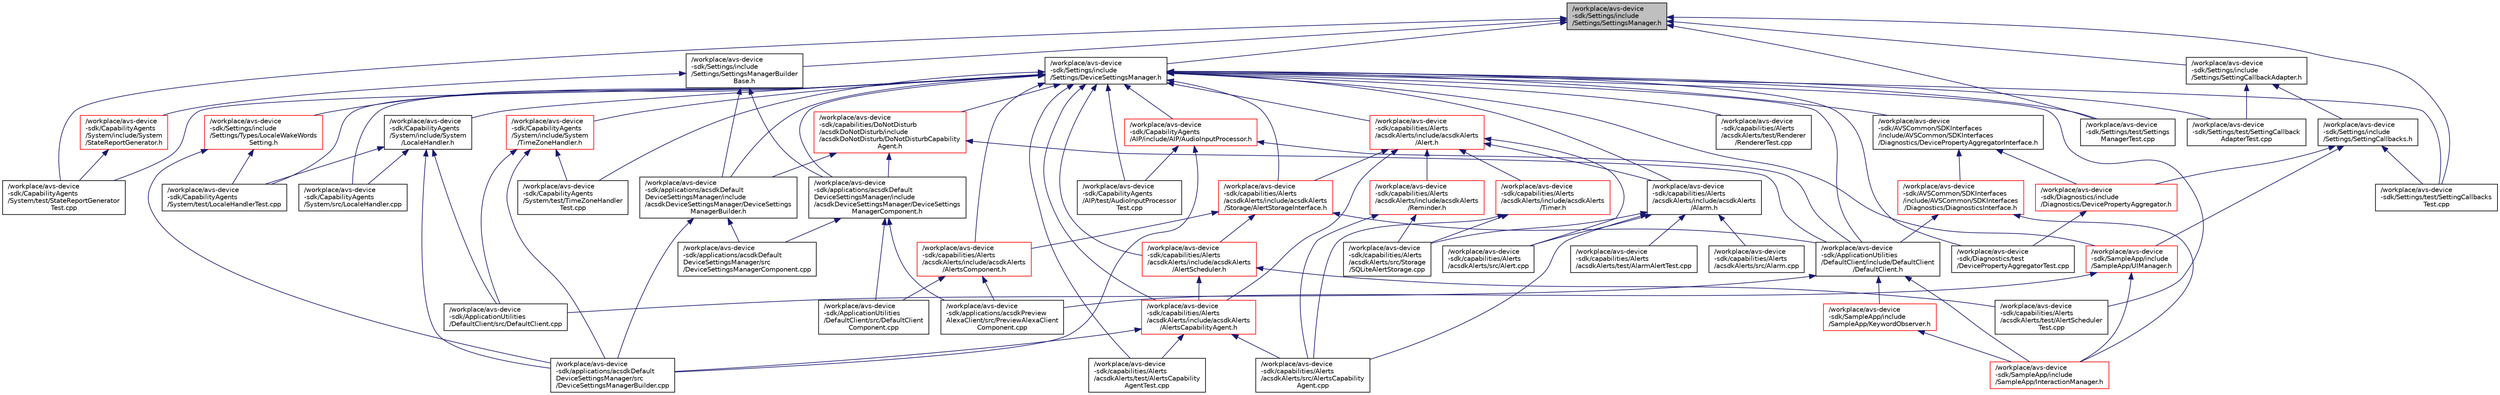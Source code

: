 digraph "/workplace/avs-device-sdk/Settings/include/Settings/SettingsManager.h"
{
  edge [fontname="Helvetica",fontsize="10",labelfontname="Helvetica",labelfontsize="10"];
  node [fontname="Helvetica",fontsize="10",shape=record];
  Node40 [label="/workplace/avs-device\l-sdk/Settings/include\l/Settings/SettingsManager.h",height=0.2,width=0.4,color="black", fillcolor="grey75", style="filled", fontcolor="black"];
  Node40 -> Node41 [dir="back",color="midnightblue",fontsize="10",style="solid",fontname="Helvetica"];
  Node41 [label="/workplace/avs-device\l-sdk/CapabilityAgents\l/System/test/StateReportGenerator\lTest.cpp",height=0.2,width=0.4,color="black", fillcolor="white", style="filled",URL="$_state_report_generator_test_8cpp.html"];
  Node40 -> Node42 [dir="back",color="midnightblue",fontsize="10",style="solid",fontname="Helvetica"];
  Node42 [label="/workplace/avs-device\l-sdk/Settings/include\l/Settings/DeviceSettingsManager.h",height=0.2,width=0.4,color="black", fillcolor="white", style="filled",URL="$_device_settings_manager_8h.html"];
  Node42 -> Node43 [dir="back",color="midnightblue",fontsize="10",style="solid",fontname="Helvetica"];
  Node43 [label="/workplace/avs-device\l-sdk/applications/acsdkDefault\lDeviceSettingsManager/include\l/acsdkDeviceSettingsManager/DeviceSettings\lManagerBuilder.h",height=0.2,width=0.4,color="black", fillcolor="white", style="filled",URL="$_device_settings_manager_builder_8h.html"];
  Node43 -> Node44 [dir="back",color="midnightblue",fontsize="10",style="solid",fontname="Helvetica"];
  Node44 [label="/workplace/avs-device\l-sdk/applications/acsdkDefault\lDeviceSettingsManager/src\l/DeviceSettingsManagerBuilder.cpp",height=0.2,width=0.4,color="black", fillcolor="white", style="filled",URL="$_device_settings_manager_builder_8cpp.html"];
  Node43 -> Node45 [dir="back",color="midnightblue",fontsize="10",style="solid",fontname="Helvetica"];
  Node45 [label="/workplace/avs-device\l-sdk/applications/acsdkDefault\lDeviceSettingsManager/src\l/DeviceSettingsManagerComponent.cpp",height=0.2,width=0.4,color="black", fillcolor="white", style="filled",URL="$_device_settings_manager_component_8cpp.html"];
  Node42 -> Node46 [dir="back",color="midnightblue",fontsize="10",style="solid",fontname="Helvetica"];
  Node46 [label="/workplace/avs-device\l-sdk/applications/acsdkDefault\lDeviceSettingsManager/include\l/acsdkDeviceSettingsManager/DeviceSettings\lManagerComponent.h",height=0.2,width=0.4,color="black", fillcolor="white", style="filled",URL="$_device_settings_manager_component_8h.html"];
  Node46 -> Node45 [dir="back",color="midnightblue",fontsize="10",style="solid",fontname="Helvetica"];
  Node46 -> Node47 [dir="back",color="midnightblue",fontsize="10",style="solid",fontname="Helvetica"];
  Node47 [label="/workplace/avs-device\l-sdk/applications/acsdkPreview\lAlexaClient/src/PreviewAlexaClient\lComponent.cpp",height=0.2,width=0.4,color="black", fillcolor="white", style="filled",URL="$_preview_alexa_client_component_8cpp.html"];
  Node46 -> Node48 [dir="back",color="midnightblue",fontsize="10",style="solid",fontname="Helvetica"];
  Node48 [label="/workplace/avs-device\l-sdk/ApplicationUtilities\l/DefaultClient/src/DefaultClient\lComponent.cpp",height=0.2,width=0.4,color="black", fillcolor="white", style="filled",URL="$_default_client_component_8cpp.html"];
  Node42 -> Node49 [dir="back",color="midnightblue",fontsize="10",style="solid",fontname="Helvetica"];
  Node49 [label="/workplace/avs-device\l-sdk/ApplicationUtilities\l/DefaultClient/include/DefaultClient\l/DefaultClient.h",height=0.2,width=0.4,color="black", fillcolor="white", style="filled",URL="$_default_client_8h.html"];
  Node49 -> Node50 [dir="back",color="midnightblue",fontsize="10",style="solid",fontname="Helvetica"];
  Node50 [label="/workplace/avs-device\l-sdk/ApplicationUtilities\l/DefaultClient/src/DefaultClient.cpp",height=0.2,width=0.4,color="black", fillcolor="white", style="filled",URL="$_default_client_8cpp.html"];
  Node49 -> Node51 [dir="back",color="midnightblue",fontsize="10",style="solid",fontname="Helvetica"];
  Node51 [label="/workplace/avs-device\l-sdk/SampleApp/include\l/SampleApp/InteractionManager.h",height=0.2,width=0.4,color="red", fillcolor="white", style="filled",URL="$_interaction_manager_8h.html"];
  Node49 -> Node61 [dir="back",color="midnightblue",fontsize="10",style="solid",fontname="Helvetica"];
  Node61 [label="/workplace/avs-device\l-sdk/SampleApp/include\l/SampleApp/KeywordObserver.h",height=0.2,width=0.4,color="red", fillcolor="white", style="filled",URL="$_keyword_observer_8h.html"];
  Node61 -> Node51 [dir="back",color="midnightblue",fontsize="10",style="solid",fontname="Helvetica"];
  Node42 -> Node63 [dir="back",color="midnightblue",fontsize="10",style="solid",fontname="Helvetica"];
  Node63 [label="/workplace/avs-device\l-sdk/AVSCommon/SDKInterfaces\l/include/AVSCommon/SDKInterfaces\l/Diagnostics/DevicePropertyAggregatorInterface.h",height=0.2,width=0.4,color="black", fillcolor="white", style="filled",URL="$_device_property_aggregator_interface_8h.html"];
  Node63 -> Node64 [dir="back",color="midnightblue",fontsize="10",style="solid",fontname="Helvetica"];
  Node64 [label="/workplace/avs-device\l-sdk/AVSCommon/SDKInterfaces\l/include/AVSCommon/SDKInterfaces\l/Diagnostics/DiagnosticsInterface.h",height=0.2,width=0.4,color="red", fillcolor="white", style="filled",URL="$_diagnostics_interface_8h.html"];
  Node64 -> Node49 [dir="back",color="midnightblue",fontsize="10",style="solid",fontname="Helvetica"];
  Node64 -> Node51 [dir="back",color="midnightblue",fontsize="10",style="solid",fontname="Helvetica"];
  Node63 -> Node69 [dir="back",color="midnightblue",fontsize="10",style="solid",fontname="Helvetica"];
  Node69 [label="/workplace/avs-device\l-sdk/Diagnostics/include\l/Diagnostics/DevicePropertyAggregator.h",height=0.2,width=0.4,color="red", fillcolor="white", style="filled",URL="$_device_property_aggregator_8h.html"];
  Node69 -> Node71 [dir="back",color="midnightblue",fontsize="10",style="solid",fontname="Helvetica"];
  Node71 [label="/workplace/avs-device\l-sdk/Diagnostics/test\l/DevicePropertyAggregatorTest.cpp",height=0.2,width=0.4,color="black", fillcolor="white", style="filled",URL="$_device_property_aggregator_test_8cpp.html"];
  Node42 -> Node72 [dir="back",color="midnightblue",fontsize="10",style="solid",fontname="Helvetica"];
  Node72 [label="/workplace/avs-device\l-sdk/capabilities/Alerts\l/acsdkAlerts/include/acsdkAlerts\l/Alarm.h",height=0.2,width=0.4,color="black", fillcolor="white", style="filled",URL="$_alarm_8h.html"];
  Node72 -> Node73 [dir="back",color="midnightblue",fontsize="10",style="solid",fontname="Helvetica"];
  Node73 [label="/workplace/avs-device\l-sdk/capabilities/Alerts\l/acsdkAlerts/src/Alarm.cpp",height=0.2,width=0.4,color="black", fillcolor="white", style="filled",URL="$_alarm_8cpp.html"];
  Node72 -> Node74 [dir="back",color="midnightblue",fontsize="10",style="solid",fontname="Helvetica"];
  Node74 [label="/workplace/avs-device\l-sdk/capabilities/Alerts\l/acsdkAlerts/src/Alert.cpp",height=0.2,width=0.4,color="black", fillcolor="white", style="filled",URL="$_alert_8cpp.html"];
  Node72 -> Node75 [dir="back",color="midnightblue",fontsize="10",style="solid",fontname="Helvetica"];
  Node75 [label="/workplace/avs-device\l-sdk/capabilities/Alerts\l/acsdkAlerts/src/AlertsCapability\lAgent.cpp",height=0.2,width=0.4,color="black", fillcolor="white", style="filled",URL="$_alerts_capability_agent_8cpp.html"];
  Node72 -> Node76 [dir="back",color="midnightblue",fontsize="10",style="solid",fontname="Helvetica"];
  Node76 [label="/workplace/avs-device\l-sdk/capabilities/Alerts\l/acsdkAlerts/src/Storage\l/SQLiteAlertStorage.cpp",height=0.2,width=0.4,color="black", fillcolor="white", style="filled",URL="$_s_q_lite_alert_storage_8cpp.html"];
  Node72 -> Node77 [dir="back",color="midnightblue",fontsize="10",style="solid",fontname="Helvetica"];
  Node77 [label="/workplace/avs-device\l-sdk/capabilities/Alerts\l/acsdkAlerts/test/AlarmAlertTest.cpp",height=0.2,width=0.4,color="black", fillcolor="white", style="filled",URL="$_alarm_alert_test_8cpp.html"];
  Node42 -> Node78 [dir="back",color="midnightblue",fontsize="10",style="solid",fontname="Helvetica"];
  Node78 [label="/workplace/avs-device\l-sdk/capabilities/Alerts\l/acsdkAlerts/include/acsdkAlerts\l/Alert.h",height=0.2,width=0.4,color="red", fillcolor="white", style="filled",URL="$_alert_8h.html"];
  Node78 -> Node72 [dir="back",color="midnightblue",fontsize="10",style="solid",fontname="Helvetica"];
  Node78 -> Node79 [dir="back",color="midnightblue",fontsize="10",style="solid",fontname="Helvetica"];
  Node79 [label="/workplace/avs-device\l-sdk/capabilities/Alerts\l/acsdkAlerts/include/acsdkAlerts\l/AlertsCapabilityAgent.h",height=0.2,width=0.4,color="red", fillcolor="white", style="filled",URL="$_alerts_capability_agent_8h.html"];
  Node79 -> Node44 [dir="back",color="midnightblue",fontsize="10",style="solid",fontname="Helvetica"];
  Node79 -> Node75 [dir="back",color="midnightblue",fontsize="10",style="solid",fontname="Helvetica"];
  Node79 -> Node81 [dir="back",color="midnightblue",fontsize="10",style="solid",fontname="Helvetica"];
  Node81 [label="/workplace/avs-device\l-sdk/capabilities/Alerts\l/acsdkAlerts/test/AlertsCapability\lAgentTest.cpp",height=0.2,width=0.4,color="black", fillcolor="white", style="filled",URL="$_alerts_capability_agent_test_8cpp.html"];
  Node78 -> Node83 [dir="back",color="midnightblue",fontsize="10",style="solid",fontname="Helvetica"];
  Node83 [label="/workplace/avs-device\l-sdk/capabilities/Alerts\l/acsdkAlerts/include/acsdkAlerts\l/Reminder.h",height=0.2,width=0.4,color="red", fillcolor="white", style="filled",URL="$_reminder_8h.html"];
  Node83 -> Node75 [dir="back",color="midnightblue",fontsize="10",style="solid",fontname="Helvetica"];
  Node83 -> Node76 [dir="back",color="midnightblue",fontsize="10",style="solid",fontname="Helvetica"];
  Node78 -> Node86 [dir="back",color="midnightblue",fontsize="10",style="solid",fontname="Helvetica"];
  Node86 [label="/workplace/avs-device\l-sdk/capabilities/Alerts\l/acsdkAlerts/include/acsdkAlerts\l/Storage/AlertStorageInterface.h",height=0.2,width=0.4,color="red", fillcolor="white", style="filled",URL="$_alert_storage_interface_8h.html"];
  Node86 -> Node49 [dir="back",color="midnightblue",fontsize="10",style="solid",fontname="Helvetica"];
  Node86 -> Node87 [dir="back",color="midnightblue",fontsize="10",style="solid",fontname="Helvetica"];
  Node87 [label="/workplace/avs-device\l-sdk/capabilities/Alerts\l/acsdkAlerts/include/acsdkAlerts\l/AlertScheduler.h",height=0.2,width=0.4,color="red", fillcolor="white", style="filled",URL="$_alert_scheduler_8h.html"];
  Node87 -> Node79 [dir="back",color="midnightblue",fontsize="10",style="solid",fontname="Helvetica"];
  Node87 -> Node89 [dir="back",color="midnightblue",fontsize="10",style="solid",fontname="Helvetica"];
  Node89 [label="/workplace/avs-device\l-sdk/capabilities/Alerts\l/acsdkAlerts/test/AlertScheduler\lTest.cpp",height=0.2,width=0.4,color="black", fillcolor="white", style="filled",URL="$_alert_scheduler_test_8cpp.html"];
  Node86 -> Node90 [dir="back",color="midnightblue",fontsize="10",style="solid",fontname="Helvetica"];
  Node90 [label="/workplace/avs-device\l-sdk/capabilities/Alerts\l/acsdkAlerts/include/acsdkAlerts\l/AlertsComponent.h",height=0.2,width=0.4,color="red", fillcolor="white", style="filled",URL="$_alerts_component_8h.html"];
  Node90 -> Node47 [dir="back",color="midnightblue",fontsize="10",style="solid",fontname="Helvetica"];
  Node90 -> Node48 [dir="back",color="midnightblue",fontsize="10",style="solid",fontname="Helvetica"];
  Node78 -> Node92 [dir="back",color="midnightblue",fontsize="10",style="solid",fontname="Helvetica"];
  Node92 [label="/workplace/avs-device\l-sdk/capabilities/Alerts\l/acsdkAlerts/include/acsdkAlerts\l/Timer.h",height=0.2,width=0.4,color="red", fillcolor="white", style="filled",URL="$capabilities_2_alerts_2acsdk_alerts_2include_2acsdk_alerts_2_timer_8h.html"];
  Node92 -> Node75 [dir="back",color="midnightblue",fontsize="10",style="solid",fontname="Helvetica"];
  Node92 -> Node76 [dir="back",color="midnightblue",fontsize="10",style="solid",fontname="Helvetica"];
  Node78 -> Node74 [dir="back",color="midnightblue",fontsize="10",style="solid",fontname="Helvetica"];
  Node42 -> Node79 [dir="back",color="midnightblue",fontsize="10",style="solid",fontname="Helvetica"];
  Node42 -> Node87 [dir="back",color="midnightblue",fontsize="10",style="solid",fontname="Helvetica"];
  Node42 -> Node90 [dir="back",color="midnightblue",fontsize="10",style="solid",fontname="Helvetica"];
  Node42 -> Node86 [dir="back",color="midnightblue",fontsize="10",style="solid",fontname="Helvetica"];
  Node42 -> Node81 [dir="back",color="midnightblue",fontsize="10",style="solid",fontname="Helvetica"];
  Node42 -> Node89 [dir="back",color="midnightblue",fontsize="10",style="solid",fontname="Helvetica"];
  Node42 -> Node96 [dir="back",color="midnightblue",fontsize="10",style="solid",fontname="Helvetica"];
  Node96 [label="/workplace/avs-device\l-sdk/capabilities/Alerts\l/acsdkAlerts/test/Renderer\l/RendererTest.cpp",height=0.2,width=0.4,color="black", fillcolor="white", style="filled",URL="$_renderer_test_8cpp.html"];
  Node42 -> Node97 [dir="back",color="midnightblue",fontsize="10",style="solid",fontname="Helvetica"];
  Node97 [label="/workplace/avs-device\l-sdk/capabilities/DoNotDisturb\l/acsdkDoNotDisturb/include\l/acsdkDoNotDisturb/DoNotDisturbCapability\lAgent.h",height=0.2,width=0.4,color="red", fillcolor="white", style="filled",URL="$_do_not_disturb_capability_agent_8h.html"];
  Node97 -> Node43 [dir="back",color="midnightblue",fontsize="10",style="solid",fontname="Helvetica"];
  Node97 -> Node46 [dir="back",color="midnightblue",fontsize="10",style="solid",fontname="Helvetica"];
  Node97 -> Node49 [dir="back",color="midnightblue",fontsize="10",style="solid",fontname="Helvetica"];
  Node42 -> Node102 [dir="back",color="midnightblue",fontsize="10",style="solid",fontname="Helvetica"];
  Node102 [label="/workplace/avs-device\l-sdk/CapabilityAgents\l/AIP/include/AIP/AudioInputProcessor.h",height=0.2,width=0.4,color="red", fillcolor="white", style="filled",URL="$_audio_input_processor_8h.html"];
  Node102 -> Node44 [dir="back",color="midnightblue",fontsize="10",style="solid",fontname="Helvetica"];
  Node102 -> Node49 [dir="back",color="midnightblue",fontsize="10",style="solid",fontname="Helvetica"];
  Node102 -> Node109 [dir="back",color="midnightblue",fontsize="10",style="solid",fontname="Helvetica"];
  Node109 [label="/workplace/avs-device\l-sdk/CapabilityAgents\l/AIP/test/AudioInputProcessor\lTest.cpp",height=0.2,width=0.4,color="black", fillcolor="white", style="filled",URL="$_audio_input_processor_test_8cpp.html"];
  Node42 -> Node109 [dir="back",color="midnightblue",fontsize="10",style="solid",fontname="Helvetica"];
  Node42 -> Node112 [dir="back",color="midnightblue",fontsize="10",style="solid",fontname="Helvetica"];
  Node112 [label="/workplace/avs-device\l-sdk/CapabilityAgents\l/System/include/System\l/LocaleHandler.h",height=0.2,width=0.4,color="black", fillcolor="white", style="filled",URL="$_locale_handler_8h.html"];
  Node112 -> Node44 [dir="back",color="midnightblue",fontsize="10",style="solid",fontname="Helvetica"];
  Node112 -> Node50 [dir="back",color="midnightblue",fontsize="10",style="solid",fontname="Helvetica"];
  Node112 -> Node113 [dir="back",color="midnightblue",fontsize="10",style="solid",fontname="Helvetica"];
  Node113 [label="/workplace/avs-device\l-sdk/CapabilityAgents\l/System/src/LocaleHandler.cpp",height=0.2,width=0.4,color="black", fillcolor="white", style="filled",URL="$_locale_handler_8cpp.html"];
  Node112 -> Node114 [dir="back",color="midnightblue",fontsize="10",style="solid",fontname="Helvetica"];
  Node114 [label="/workplace/avs-device\l-sdk/CapabilityAgents\l/System/test/LocaleHandlerTest.cpp",height=0.2,width=0.4,color="black", fillcolor="white", style="filled",URL="$_locale_handler_test_8cpp.html"];
  Node42 -> Node115 [dir="back",color="midnightblue",fontsize="10",style="solid",fontname="Helvetica"];
  Node115 [label="/workplace/avs-device\l-sdk/CapabilityAgents\l/System/include/System\l/TimeZoneHandler.h",height=0.2,width=0.4,color="red", fillcolor="white", style="filled",URL="$_time_zone_handler_8h.html"];
  Node115 -> Node44 [dir="back",color="midnightblue",fontsize="10",style="solid",fontname="Helvetica"];
  Node115 -> Node50 [dir="back",color="midnightblue",fontsize="10",style="solid",fontname="Helvetica"];
  Node115 -> Node117 [dir="back",color="midnightblue",fontsize="10",style="solid",fontname="Helvetica"];
  Node117 [label="/workplace/avs-device\l-sdk/CapabilityAgents\l/System/test/TimeZoneHandler\lTest.cpp",height=0.2,width=0.4,color="black", fillcolor="white", style="filled",URL="$_time_zone_handler_test_8cpp.html"];
  Node42 -> Node113 [dir="back",color="midnightblue",fontsize="10",style="solid",fontname="Helvetica"];
  Node42 -> Node114 [dir="back",color="midnightblue",fontsize="10",style="solid",fontname="Helvetica"];
  Node42 -> Node41 [dir="back",color="midnightblue",fontsize="10",style="solid",fontname="Helvetica"];
  Node42 -> Node117 [dir="back",color="midnightblue",fontsize="10",style="solid",fontname="Helvetica"];
  Node42 -> Node71 [dir="back",color="midnightblue",fontsize="10",style="solid",fontname="Helvetica"];
  Node42 -> Node118 [dir="back",color="midnightblue",fontsize="10",style="solid",fontname="Helvetica"];
  Node118 [label="/workplace/avs-device\l-sdk/SampleApp/include\l/SampleApp/UIManager.h",height=0.2,width=0.4,color="red", fillcolor="white", style="filled",URL="$_u_i_manager_8h.html"];
  Node118 -> Node47 [dir="back",color="midnightblue",fontsize="10",style="solid",fontname="Helvetica"];
  Node118 -> Node51 [dir="back",color="midnightblue",fontsize="10",style="solid",fontname="Helvetica"];
  Node42 -> Node122 [dir="back",color="midnightblue",fontsize="10",style="solid",fontname="Helvetica"];
  Node122 [label="/workplace/avs-device\l-sdk/Settings/include\l/Settings/Types/LocaleWakeWords\lSetting.h",height=0.2,width=0.4,color="red", fillcolor="white", style="filled",URL="$_locale_wake_words_setting_8h.html"];
  Node122 -> Node44 [dir="back",color="midnightblue",fontsize="10",style="solid",fontname="Helvetica"];
  Node122 -> Node114 [dir="back",color="midnightblue",fontsize="10",style="solid",fontname="Helvetica"];
  Node42 -> Node125 [dir="back",color="midnightblue",fontsize="10",style="solid",fontname="Helvetica"];
  Node125 [label="/workplace/avs-device\l-sdk/Settings/test/SettingCallback\lAdapterTest.cpp",height=0.2,width=0.4,color="black", fillcolor="white", style="filled",URL="$_setting_callback_adapter_test_8cpp.html"];
  Node42 -> Node126 [dir="back",color="midnightblue",fontsize="10",style="solid",fontname="Helvetica"];
  Node126 [label="/workplace/avs-device\l-sdk/Settings/test/SettingCallbacks\lTest.cpp",height=0.2,width=0.4,color="black", fillcolor="white", style="filled",URL="$_setting_callbacks_test_8cpp.html"];
  Node42 -> Node127 [dir="back",color="midnightblue",fontsize="10",style="solid",fontname="Helvetica"];
  Node127 [label="/workplace/avs-device\l-sdk/Settings/test/Settings\lManagerTest.cpp",height=0.2,width=0.4,color="black", fillcolor="white", style="filled",URL="$_settings_manager_test_8cpp.html"];
  Node40 -> Node128 [dir="back",color="midnightblue",fontsize="10",style="solid",fontname="Helvetica"];
  Node128 [label="/workplace/avs-device\l-sdk/Settings/include\l/Settings/SettingCallbackAdapter.h",height=0.2,width=0.4,color="black", fillcolor="white", style="filled",URL="$_setting_callback_adapter_8h.html"];
  Node128 -> Node129 [dir="back",color="midnightblue",fontsize="10",style="solid",fontname="Helvetica"];
  Node129 [label="/workplace/avs-device\l-sdk/Settings/include\l/Settings/SettingCallbacks.h",height=0.2,width=0.4,color="black", fillcolor="white", style="filled",URL="$_setting_callbacks_8h.html"];
  Node129 -> Node69 [dir="back",color="midnightblue",fontsize="10",style="solid",fontname="Helvetica"];
  Node129 -> Node118 [dir="back",color="midnightblue",fontsize="10",style="solid",fontname="Helvetica"];
  Node129 -> Node126 [dir="back",color="midnightblue",fontsize="10",style="solid",fontname="Helvetica"];
  Node128 -> Node125 [dir="back",color="midnightblue",fontsize="10",style="solid",fontname="Helvetica"];
  Node40 -> Node130 [dir="back",color="midnightblue",fontsize="10",style="solid",fontname="Helvetica"];
  Node130 [label="/workplace/avs-device\l-sdk/Settings/include\l/Settings/SettingsManagerBuilder\lBase.h",height=0.2,width=0.4,color="black", fillcolor="white", style="filled",URL="$_settings_manager_builder_base_8h.html"];
  Node130 -> Node43 [dir="back",color="midnightblue",fontsize="10",style="solid",fontname="Helvetica"];
  Node130 -> Node46 [dir="back",color="midnightblue",fontsize="10",style="solid",fontname="Helvetica"];
  Node130 -> Node131 [dir="back",color="midnightblue",fontsize="10",style="solid",fontname="Helvetica"];
  Node131 [label="/workplace/avs-device\l-sdk/CapabilityAgents\l/System/include/System\l/StateReportGenerator.h",height=0.2,width=0.4,color="red", fillcolor="white", style="filled",URL="$_state_report_generator_8h.html"];
  Node131 -> Node41 [dir="back",color="midnightblue",fontsize="10",style="solid",fontname="Helvetica"];
  Node40 -> Node126 [dir="back",color="midnightblue",fontsize="10",style="solid",fontname="Helvetica"];
  Node40 -> Node127 [dir="back",color="midnightblue",fontsize="10",style="solid",fontname="Helvetica"];
}
